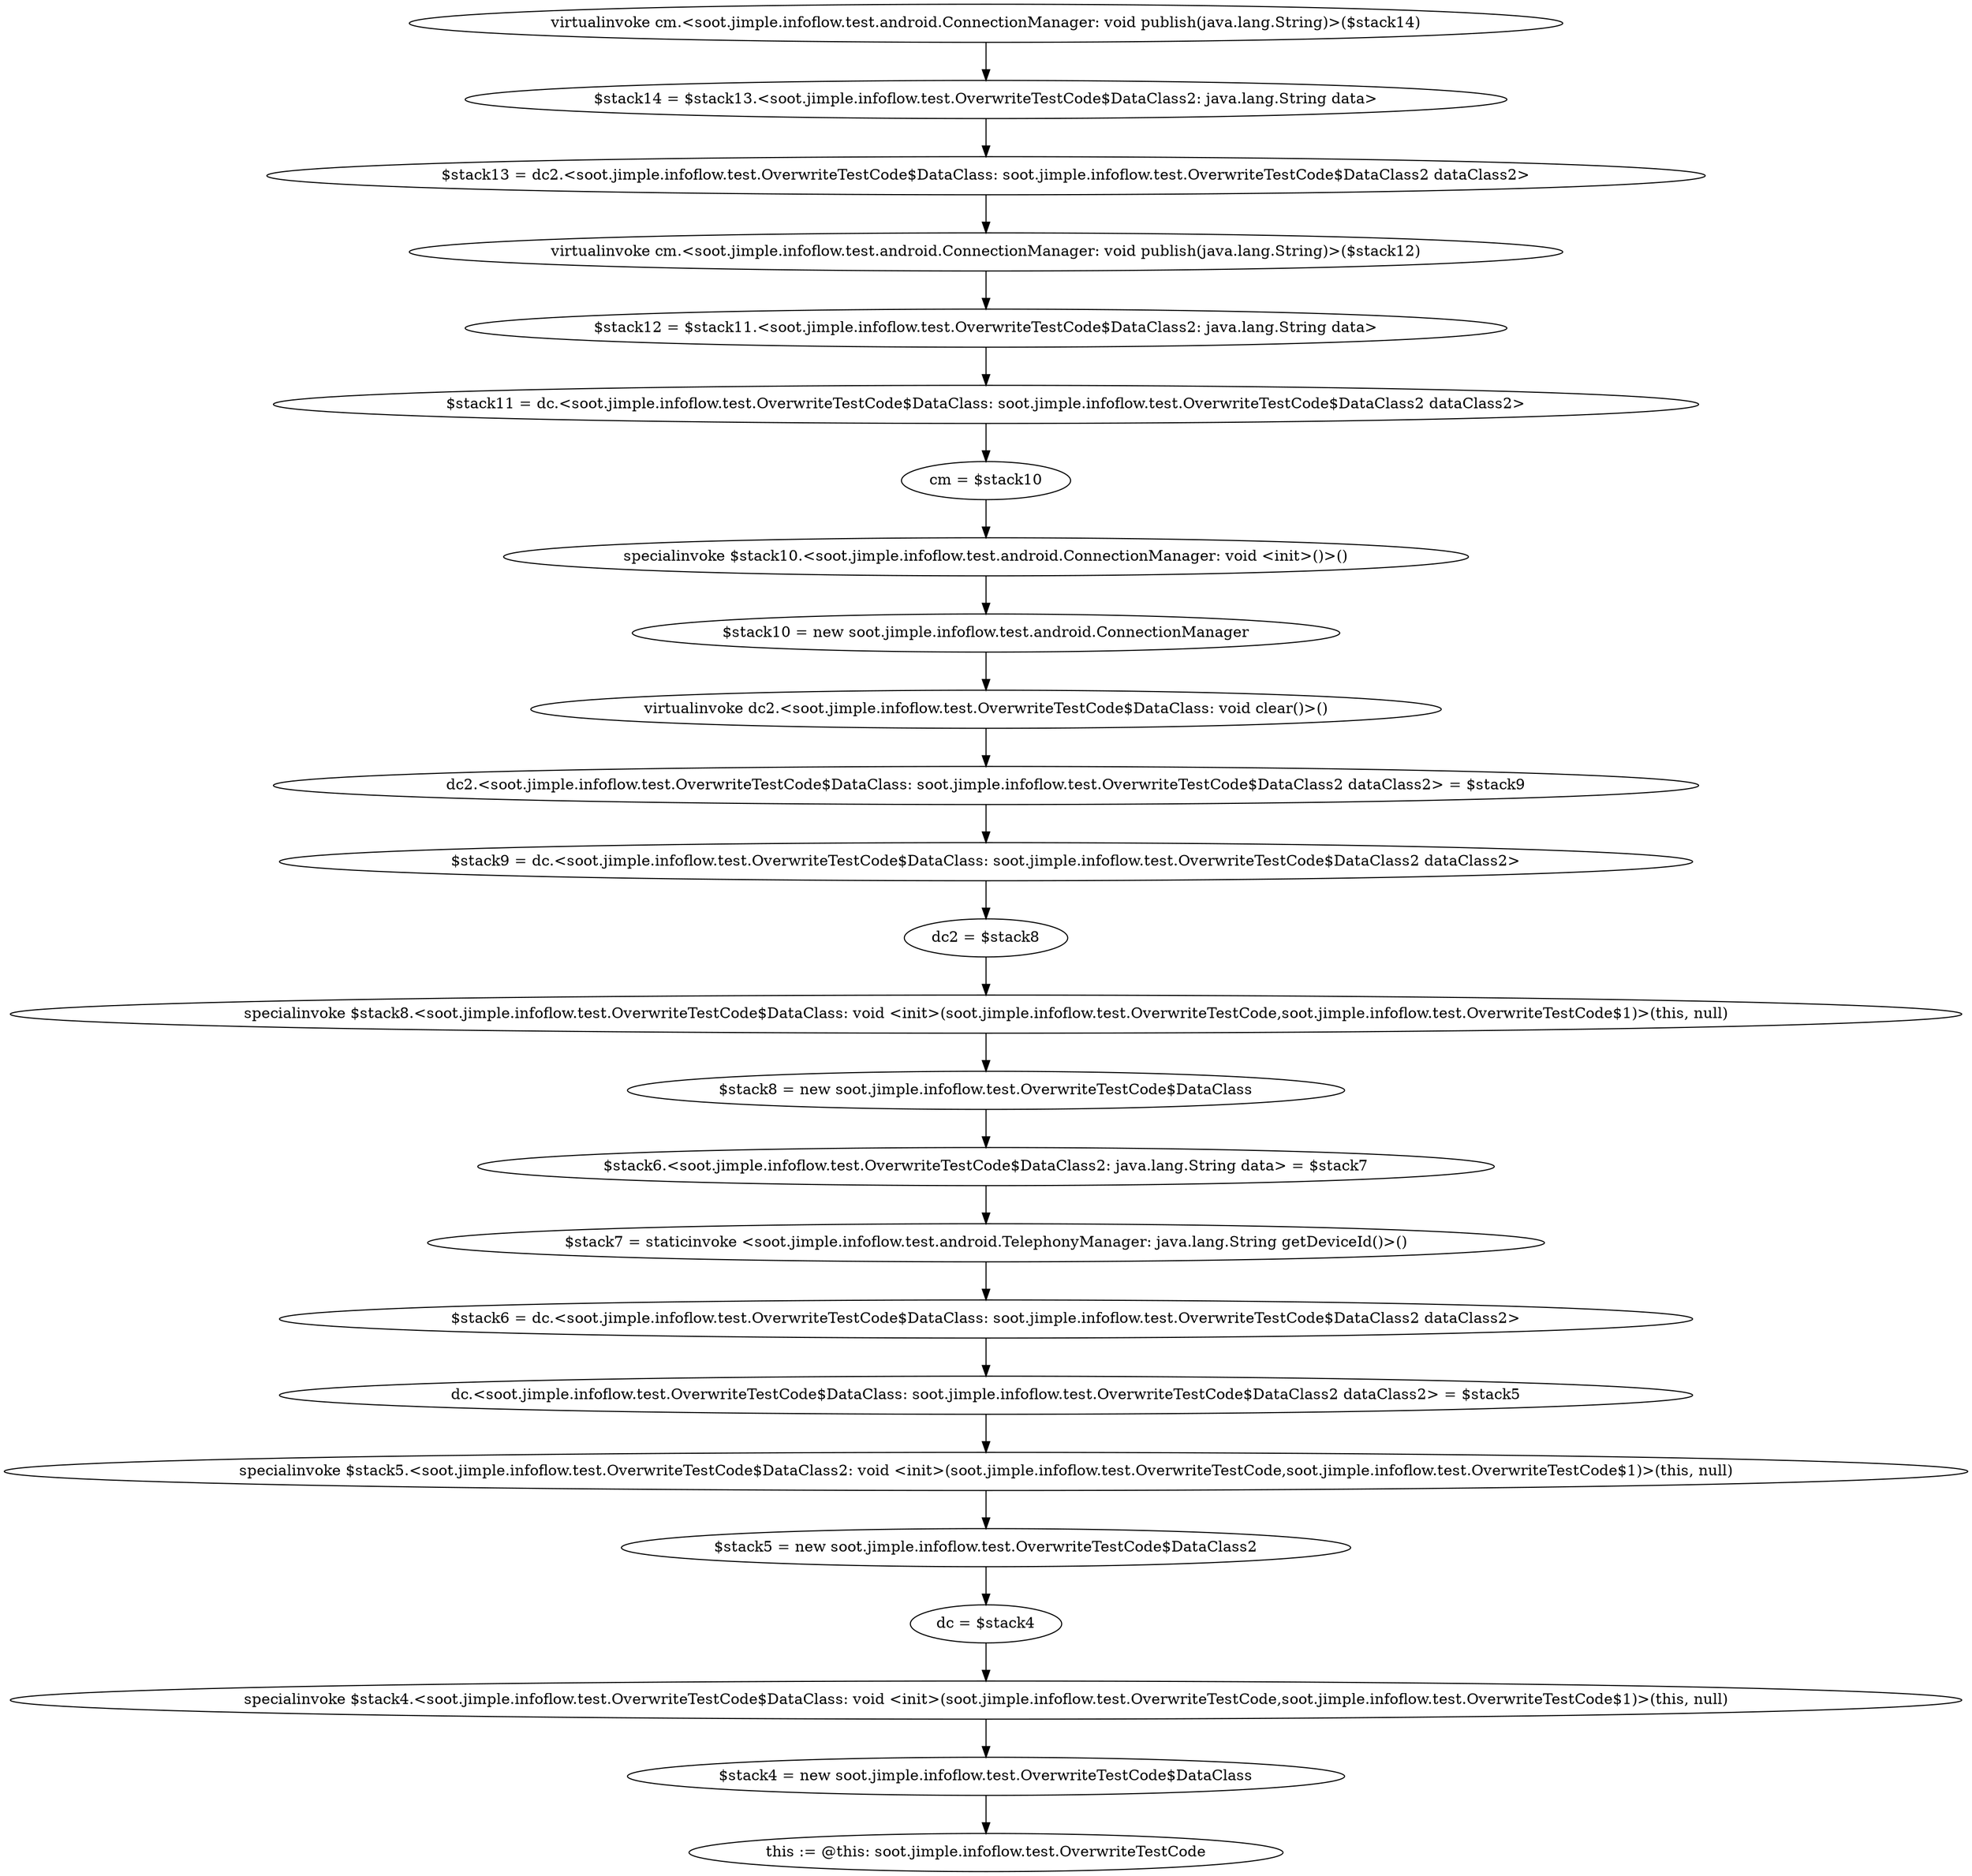digraph "" {
    "virtualinvoke cm.<soot.jimple.infoflow.test.android.ConnectionManager: void publish(java.lang.String)>($stack14)"
    "$stack14 = $stack13.<soot.jimple.infoflow.test.OverwriteTestCode$DataClass2: java.lang.String data>"
    "virtualinvoke cm.<soot.jimple.infoflow.test.android.ConnectionManager: void publish(java.lang.String)>($stack14)"->"$stack14 = $stack13.<soot.jimple.infoflow.test.OverwriteTestCode$DataClass2: java.lang.String data>";
    "$stack13 = dc2.<soot.jimple.infoflow.test.OverwriteTestCode$DataClass: soot.jimple.infoflow.test.OverwriteTestCode$DataClass2 dataClass2>"
    "$stack14 = $stack13.<soot.jimple.infoflow.test.OverwriteTestCode$DataClass2: java.lang.String data>"->"$stack13 = dc2.<soot.jimple.infoflow.test.OverwriteTestCode$DataClass: soot.jimple.infoflow.test.OverwriteTestCode$DataClass2 dataClass2>";
    "virtualinvoke cm.<soot.jimple.infoflow.test.android.ConnectionManager: void publish(java.lang.String)>($stack12)"
    "$stack13 = dc2.<soot.jimple.infoflow.test.OverwriteTestCode$DataClass: soot.jimple.infoflow.test.OverwriteTestCode$DataClass2 dataClass2>"->"virtualinvoke cm.<soot.jimple.infoflow.test.android.ConnectionManager: void publish(java.lang.String)>($stack12)";
    "$stack12 = $stack11.<soot.jimple.infoflow.test.OverwriteTestCode$DataClass2: java.lang.String data>"
    "virtualinvoke cm.<soot.jimple.infoflow.test.android.ConnectionManager: void publish(java.lang.String)>($stack12)"->"$stack12 = $stack11.<soot.jimple.infoflow.test.OverwriteTestCode$DataClass2: java.lang.String data>";
    "$stack11 = dc.<soot.jimple.infoflow.test.OverwriteTestCode$DataClass: soot.jimple.infoflow.test.OverwriteTestCode$DataClass2 dataClass2>"
    "$stack12 = $stack11.<soot.jimple.infoflow.test.OverwriteTestCode$DataClass2: java.lang.String data>"->"$stack11 = dc.<soot.jimple.infoflow.test.OverwriteTestCode$DataClass: soot.jimple.infoflow.test.OverwriteTestCode$DataClass2 dataClass2>";
    "cm = $stack10"
    "$stack11 = dc.<soot.jimple.infoflow.test.OverwriteTestCode$DataClass: soot.jimple.infoflow.test.OverwriteTestCode$DataClass2 dataClass2>"->"cm = $stack10";
    "specialinvoke $stack10.<soot.jimple.infoflow.test.android.ConnectionManager: void <init>()>()"
    "cm = $stack10"->"specialinvoke $stack10.<soot.jimple.infoflow.test.android.ConnectionManager: void <init>()>()";
    "$stack10 = new soot.jimple.infoflow.test.android.ConnectionManager"
    "specialinvoke $stack10.<soot.jimple.infoflow.test.android.ConnectionManager: void <init>()>()"->"$stack10 = new soot.jimple.infoflow.test.android.ConnectionManager";
    "virtualinvoke dc2.<soot.jimple.infoflow.test.OverwriteTestCode$DataClass: void clear()>()"
    "$stack10 = new soot.jimple.infoflow.test.android.ConnectionManager"->"virtualinvoke dc2.<soot.jimple.infoflow.test.OverwriteTestCode$DataClass: void clear()>()";
    "dc2.<soot.jimple.infoflow.test.OverwriteTestCode$DataClass: soot.jimple.infoflow.test.OverwriteTestCode$DataClass2 dataClass2> = $stack9"
    "virtualinvoke dc2.<soot.jimple.infoflow.test.OverwriteTestCode$DataClass: void clear()>()"->"dc2.<soot.jimple.infoflow.test.OverwriteTestCode$DataClass: soot.jimple.infoflow.test.OverwriteTestCode$DataClass2 dataClass2> = $stack9";
    "$stack9 = dc.<soot.jimple.infoflow.test.OverwriteTestCode$DataClass: soot.jimple.infoflow.test.OverwriteTestCode$DataClass2 dataClass2>"
    "dc2.<soot.jimple.infoflow.test.OverwriteTestCode$DataClass: soot.jimple.infoflow.test.OverwriteTestCode$DataClass2 dataClass2> = $stack9"->"$stack9 = dc.<soot.jimple.infoflow.test.OverwriteTestCode$DataClass: soot.jimple.infoflow.test.OverwriteTestCode$DataClass2 dataClass2>";
    "dc2 = $stack8"
    "$stack9 = dc.<soot.jimple.infoflow.test.OverwriteTestCode$DataClass: soot.jimple.infoflow.test.OverwriteTestCode$DataClass2 dataClass2>"->"dc2 = $stack8";
    "specialinvoke $stack8.<soot.jimple.infoflow.test.OverwriteTestCode$DataClass: void <init>(soot.jimple.infoflow.test.OverwriteTestCode,soot.jimple.infoflow.test.OverwriteTestCode$1)>(this, null)"
    "dc2 = $stack8"->"specialinvoke $stack8.<soot.jimple.infoflow.test.OverwriteTestCode$DataClass: void <init>(soot.jimple.infoflow.test.OverwriteTestCode,soot.jimple.infoflow.test.OverwriteTestCode$1)>(this, null)";
    "$stack8 = new soot.jimple.infoflow.test.OverwriteTestCode$DataClass"
    "specialinvoke $stack8.<soot.jimple.infoflow.test.OverwriteTestCode$DataClass: void <init>(soot.jimple.infoflow.test.OverwriteTestCode,soot.jimple.infoflow.test.OverwriteTestCode$1)>(this, null)"->"$stack8 = new soot.jimple.infoflow.test.OverwriteTestCode$DataClass";
    "$stack6.<soot.jimple.infoflow.test.OverwriteTestCode$DataClass2: java.lang.String data> = $stack7"
    "$stack8 = new soot.jimple.infoflow.test.OverwriteTestCode$DataClass"->"$stack6.<soot.jimple.infoflow.test.OverwriteTestCode$DataClass2: java.lang.String data> = $stack7";
    "$stack7 = staticinvoke <soot.jimple.infoflow.test.android.TelephonyManager: java.lang.String getDeviceId()>()"
    "$stack6.<soot.jimple.infoflow.test.OverwriteTestCode$DataClass2: java.lang.String data> = $stack7"->"$stack7 = staticinvoke <soot.jimple.infoflow.test.android.TelephonyManager: java.lang.String getDeviceId()>()";
    "$stack6 = dc.<soot.jimple.infoflow.test.OverwriteTestCode$DataClass: soot.jimple.infoflow.test.OverwriteTestCode$DataClass2 dataClass2>"
    "$stack7 = staticinvoke <soot.jimple.infoflow.test.android.TelephonyManager: java.lang.String getDeviceId()>()"->"$stack6 = dc.<soot.jimple.infoflow.test.OverwriteTestCode$DataClass: soot.jimple.infoflow.test.OverwriteTestCode$DataClass2 dataClass2>";
    "dc.<soot.jimple.infoflow.test.OverwriteTestCode$DataClass: soot.jimple.infoflow.test.OverwriteTestCode$DataClass2 dataClass2> = $stack5"
    "$stack6 = dc.<soot.jimple.infoflow.test.OverwriteTestCode$DataClass: soot.jimple.infoflow.test.OverwriteTestCode$DataClass2 dataClass2>"->"dc.<soot.jimple.infoflow.test.OverwriteTestCode$DataClass: soot.jimple.infoflow.test.OverwriteTestCode$DataClass2 dataClass2> = $stack5";
    "specialinvoke $stack5.<soot.jimple.infoflow.test.OverwriteTestCode$DataClass2: void <init>(soot.jimple.infoflow.test.OverwriteTestCode,soot.jimple.infoflow.test.OverwriteTestCode$1)>(this, null)"
    "dc.<soot.jimple.infoflow.test.OverwriteTestCode$DataClass: soot.jimple.infoflow.test.OverwriteTestCode$DataClass2 dataClass2> = $stack5"->"specialinvoke $stack5.<soot.jimple.infoflow.test.OverwriteTestCode$DataClass2: void <init>(soot.jimple.infoflow.test.OverwriteTestCode,soot.jimple.infoflow.test.OverwriteTestCode$1)>(this, null)";
    "$stack5 = new soot.jimple.infoflow.test.OverwriteTestCode$DataClass2"
    "specialinvoke $stack5.<soot.jimple.infoflow.test.OverwriteTestCode$DataClass2: void <init>(soot.jimple.infoflow.test.OverwriteTestCode,soot.jimple.infoflow.test.OverwriteTestCode$1)>(this, null)"->"$stack5 = new soot.jimple.infoflow.test.OverwriteTestCode$DataClass2";
    "dc = $stack4"
    "$stack5 = new soot.jimple.infoflow.test.OverwriteTestCode$DataClass2"->"dc = $stack4";
    "specialinvoke $stack4.<soot.jimple.infoflow.test.OverwriteTestCode$DataClass: void <init>(soot.jimple.infoflow.test.OverwriteTestCode,soot.jimple.infoflow.test.OverwriteTestCode$1)>(this, null)"
    "dc = $stack4"->"specialinvoke $stack4.<soot.jimple.infoflow.test.OverwriteTestCode$DataClass: void <init>(soot.jimple.infoflow.test.OverwriteTestCode,soot.jimple.infoflow.test.OverwriteTestCode$1)>(this, null)";
    "$stack4 = new soot.jimple.infoflow.test.OverwriteTestCode$DataClass"
    "specialinvoke $stack4.<soot.jimple.infoflow.test.OverwriteTestCode$DataClass: void <init>(soot.jimple.infoflow.test.OverwriteTestCode,soot.jimple.infoflow.test.OverwriteTestCode$1)>(this, null)"->"$stack4 = new soot.jimple.infoflow.test.OverwriteTestCode$DataClass";
    "this := @this: soot.jimple.infoflow.test.OverwriteTestCode"
    "$stack4 = new soot.jimple.infoflow.test.OverwriteTestCode$DataClass"->"this := @this: soot.jimple.infoflow.test.OverwriteTestCode";
}
